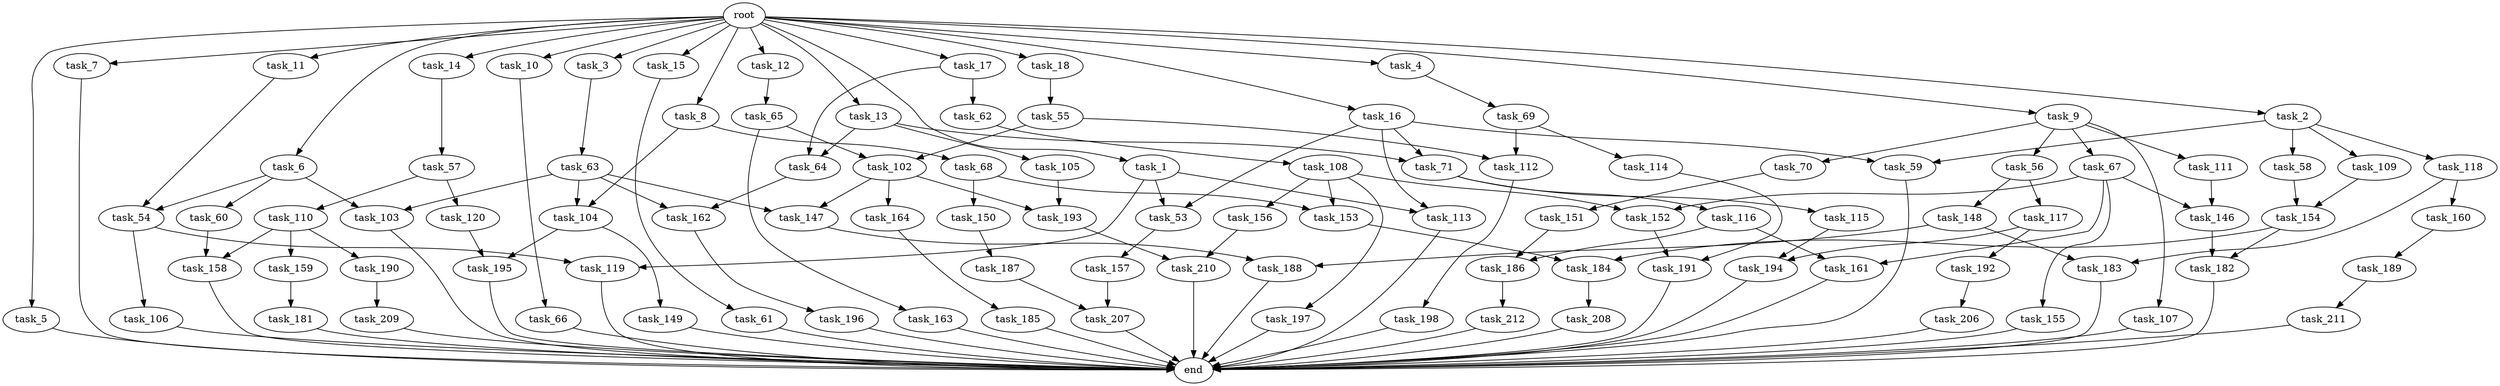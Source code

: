 digraph G {
  task_207 [size="498216206.336000"];
  task_149 [size="214748364.800000"];
  task_192 [size="309237645.312000"];
  task_16 [size="1.024000"];
  task_54 [size="292057776.128000"];
  task_57 [size="309237645.312000"];
  task_212 [size="309237645.312000"];
  task_55 [size="858993459.200000"];
  task_115 [size="137438953.472000"];
  task_158 [size="352187318.272000"];
  task_12 [size="1.024000"];
  task_190 [size="214748364.800000"];
  task_119 [size="1391569403.904000"];
  task_185 [size="695784701.952000"];
  task_102 [size="68719476.736000"];
  task_11 [size="1.024000"];
  task_113 [size="910533066.752000"];
  task_68 [size="549755813.888000"];
  task_111 [size="695784701.952000"];
  task_58 [size="214748364.800000"];
  task_117 [size="549755813.888000"];
  task_162 [size="687194767.360000"];
  task_151 [size="858993459.200000"];
  task_62 [size="420906795.008000"];
  task_14 [size="1.024000"];
  task_8 [size="1.024000"];
  task_1 [size="1.024000"];
  task_108 [size="137438953.472000"];
  task_156 [size="695784701.952000"];
  task_182 [size="687194767.360000"];
  task_6 [size="1.024000"];
  task_147 [size="214748364.800000"];
  task_5 [size="1.024000"];
  task_63 [size="137438953.472000"];
  task_191 [size="833223655.424000"];
  root [size="0.000000"];
  task_104 [size="687194767.360000"];
  task_7 [size="1.024000"];
  task_148 [size="549755813.888000"];
  task_150 [size="137438953.472000"];
  task_152 [size="773094113.280000"];
  task_106 [size="695784701.952000"];
  task_157 [size="34359738.368000"];
  task_198 [size="695784701.952000"];
  task_184 [size="687194767.360000"];
  task_155 [size="77309411.328000"];
  task_210 [size="730144440.320000"];
  task_195 [size="429496729.600000"];
  task_112 [size="455266533.376000"];
  task_209 [size="137438953.472000"];
  task_110 [size="77309411.328000"];
  task_114 [size="420906795.008000"];
  task_66 [size="214748364.800000"];
  task_4 [size="1.024000"];
  task_103 [size="214748364.800000"];
  task_159 [size="214748364.800000"];
  task_53 [size="910533066.752000"];
  task_65 [size="858993459.200000"];
  task_69 [size="77309411.328000"];
  task_208 [size="695784701.952000"];
  task_59 [size="429496729.600000"];
  task_188 [size="764504178.688000"];
  task_61 [size="137438953.472000"];
  task_154 [size="687194767.360000"];
  task_10 [size="1.024000"];
  task_13 [size="1.024000"];
  task_163 [size="34359738.368000"];
  task_186 [size="1168231104.512000"];
  task_187 [size="695784701.952000"];
  task_18 [size="1.024000"];
  task_153 [size="833223655.424000"];
  task_118 [size="214748364.800000"];
  task_64 [size="498216206.336000"];
  task_15 [size="1.024000"];
  end [size="0.000000"];
  task_164 [size="77309411.328000"];
  task_211 [size="549755813.888000"];
  task_196 [size="77309411.328000"];
  task_70 [size="695784701.952000"];
  task_160 [size="309237645.312000"];
  task_193 [size="292057776.128000"];
  task_3 [size="1.024000"];
  task_181 [size="695784701.952000"];
  task_183 [size="858993459.200000"];
  task_71 [size="292057776.128000"];
  task_197 [size="695784701.952000"];
  task_105 [size="77309411.328000"];
  task_194 [size="858993459.200000"];
  task_109 [size="214748364.800000"];
  task_60 [size="77309411.328000"];
  task_9 [size="1.024000"];
  task_120 [size="77309411.328000"];
  task_2 [size="1.024000"];
  task_67 [size="695784701.952000"];
  task_161 [size="386547056.640000"];
  task_146 [size="154618822.656000"];
  task_17 [size="1.024000"];
  task_107 [size="695784701.952000"];
  task_189 [size="137438953.472000"];
  task_116 [size="137438953.472000"];
  task_56 [size="695784701.952000"];
  task_206 [size="34359738.368000"];

  task_207 -> end [size="1.000000"];
  task_149 -> end [size="1.000000"];
  task_192 -> task_206 [size="33554432.000000"];
  task_16 -> task_71 [size="209715200.000000"];
  task_16 -> task_113 [size="209715200.000000"];
  task_16 -> task_59 [size="209715200.000000"];
  task_16 -> task_53 [size="209715200.000000"];
  task_54 -> task_119 [size="679477248.000000"];
  task_54 -> task_106 [size="679477248.000000"];
  task_57 -> task_120 [size="75497472.000000"];
  task_57 -> task_110 [size="75497472.000000"];
  task_212 -> end [size="1.000000"];
  task_55 -> task_102 [size="33554432.000000"];
  task_55 -> task_112 [size="33554432.000000"];
  task_115 -> task_194 [size="536870912.000000"];
  task_158 -> end [size="1.000000"];
  task_12 -> task_65 [size="838860800.000000"];
  task_190 -> task_209 [size="134217728.000000"];
  task_119 -> end [size="1.000000"];
  task_185 -> end [size="1.000000"];
  task_102 -> task_164 [size="75497472.000000"];
  task_102 -> task_193 [size="75497472.000000"];
  task_102 -> task_147 [size="75497472.000000"];
  task_11 -> task_54 [size="209715200.000000"];
  task_113 -> end [size="1.000000"];
  task_68 -> task_150 [size="134217728.000000"];
  task_68 -> task_153 [size="134217728.000000"];
  task_111 -> task_146 [size="75497472.000000"];
  task_58 -> task_154 [size="134217728.000000"];
  task_117 -> task_192 [size="301989888.000000"];
  task_117 -> task_194 [size="301989888.000000"];
  task_162 -> task_196 [size="75497472.000000"];
  task_151 -> task_186 [size="838860800.000000"];
  task_62 -> task_108 [size="134217728.000000"];
  task_14 -> task_57 [size="301989888.000000"];
  task_8 -> task_68 [size="536870912.000000"];
  task_8 -> task_104 [size="536870912.000000"];
  task_1 -> task_113 [size="679477248.000000"];
  task_1 -> task_119 [size="679477248.000000"];
  task_1 -> task_53 [size="679477248.000000"];
  task_108 -> task_156 [size="679477248.000000"];
  task_108 -> task_152 [size="679477248.000000"];
  task_108 -> task_197 [size="679477248.000000"];
  task_108 -> task_153 [size="679477248.000000"];
  task_156 -> task_210 [size="301989888.000000"];
  task_182 -> end [size="1.000000"];
  task_6 -> task_54 [size="75497472.000000"];
  task_6 -> task_103 [size="75497472.000000"];
  task_6 -> task_60 [size="75497472.000000"];
  task_147 -> task_188 [size="209715200.000000"];
  task_5 -> end [size="1.000000"];
  task_63 -> task_162 [size="134217728.000000"];
  task_63 -> task_103 [size="134217728.000000"];
  task_63 -> task_147 [size="134217728.000000"];
  task_63 -> task_104 [size="134217728.000000"];
  task_191 -> end [size="1.000000"];
  root -> task_2 [size="1.000000"];
  root -> task_7 [size="1.000000"];
  root -> task_5 [size="1.000000"];
  root -> task_11 [size="1.000000"];
  root -> task_10 [size="1.000000"];
  root -> task_16 [size="1.000000"];
  root -> task_4 [size="1.000000"];
  root -> task_17 [size="1.000000"];
  root -> task_3 [size="1.000000"];
  root -> task_13 [size="1.000000"];
  root -> task_18 [size="1.000000"];
  root -> task_9 [size="1.000000"];
  root -> task_6 [size="1.000000"];
  root -> task_14 [size="1.000000"];
  root -> task_8 [size="1.000000"];
  root -> task_12 [size="1.000000"];
  root -> task_15 [size="1.000000"];
  root -> task_1 [size="1.000000"];
  task_104 -> task_149 [size="209715200.000000"];
  task_104 -> task_195 [size="209715200.000000"];
  task_7 -> end [size="1.000000"];
  task_148 -> task_188 [size="536870912.000000"];
  task_148 -> task_183 [size="536870912.000000"];
  task_150 -> task_187 [size="679477248.000000"];
  task_152 -> task_191 [size="679477248.000000"];
  task_106 -> end [size="1.000000"];
  task_157 -> task_207 [size="411041792.000000"];
  task_198 -> end [size="1.000000"];
  task_184 -> task_208 [size="679477248.000000"];
  task_155 -> end [size="1.000000"];
  task_210 -> end [size="1.000000"];
  task_195 -> end [size="1.000000"];
  task_112 -> task_198 [size="679477248.000000"];
  task_209 -> end [size="1.000000"];
  task_110 -> task_159 [size="209715200.000000"];
  task_110 -> task_158 [size="209715200.000000"];
  task_110 -> task_190 [size="209715200.000000"];
  task_114 -> task_191 [size="134217728.000000"];
  task_66 -> end [size="1.000000"];
  task_4 -> task_69 [size="75497472.000000"];
  task_103 -> end [size="1.000000"];
  task_159 -> task_181 [size="679477248.000000"];
  task_53 -> task_157 [size="33554432.000000"];
  task_65 -> task_163 [size="33554432.000000"];
  task_65 -> task_102 [size="33554432.000000"];
  task_69 -> task_114 [size="411041792.000000"];
  task_69 -> task_112 [size="411041792.000000"];
  task_208 -> end [size="1.000000"];
  task_59 -> end [size="1.000000"];
  task_188 -> end [size="1.000000"];
  task_61 -> end [size="1.000000"];
  task_154 -> task_182 [size="134217728.000000"];
  task_154 -> task_184 [size="134217728.000000"];
  task_10 -> task_66 [size="209715200.000000"];
  task_13 -> task_71 [size="75497472.000000"];
  task_13 -> task_64 [size="75497472.000000"];
  task_13 -> task_105 [size="75497472.000000"];
  task_163 -> end [size="1.000000"];
  task_186 -> task_212 [size="301989888.000000"];
  task_187 -> task_207 [size="75497472.000000"];
  task_18 -> task_55 [size="838860800.000000"];
  task_153 -> task_184 [size="536870912.000000"];
  task_118 -> task_160 [size="301989888.000000"];
  task_118 -> task_183 [size="301989888.000000"];
  task_64 -> task_162 [size="536870912.000000"];
  task_15 -> task_61 [size="134217728.000000"];
  task_164 -> task_185 [size="679477248.000000"];
  task_211 -> end [size="1.000000"];
  task_196 -> end [size="1.000000"];
  task_70 -> task_151 [size="838860800.000000"];
  task_160 -> task_189 [size="134217728.000000"];
  task_193 -> task_210 [size="411041792.000000"];
  task_3 -> task_63 [size="134217728.000000"];
  task_181 -> end [size="1.000000"];
  task_183 -> end [size="1.000000"];
  task_71 -> task_116 [size="134217728.000000"];
  task_71 -> task_115 [size="134217728.000000"];
  task_197 -> end [size="1.000000"];
  task_105 -> task_193 [size="209715200.000000"];
  task_194 -> end [size="1.000000"];
  task_109 -> task_154 [size="536870912.000000"];
  task_60 -> task_158 [size="134217728.000000"];
  task_9 -> task_70 [size="679477248.000000"];
  task_9 -> task_111 [size="679477248.000000"];
  task_9 -> task_67 [size="679477248.000000"];
  task_9 -> task_56 [size="679477248.000000"];
  task_9 -> task_107 [size="679477248.000000"];
  task_120 -> task_195 [size="209715200.000000"];
  task_2 -> task_58 [size="209715200.000000"];
  task_2 -> task_118 [size="209715200.000000"];
  task_2 -> task_59 [size="209715200.000000"];
  task_2 -> task_109 [size="209715200.000000"];
  task_67 -> task_152 [size="75497472.000000"];
  task_67 -> task_146 [size="75497472.000000"];
  task_67 -> task_155 [size="75497472.000000"];
  task_67 -> task_161 [size="75497472.000000"];
  task_161 -> end [size="1.000000"];
  task_146 -> task_182 [size="536870912.000000"];
  task_17 -> task_62 [size="411041792.000000"];
  task_17 -> task_64 [size="411041792.000000"];
  task_107 -> end [size="1.000000"];
  task_189 -> task_211 [size="536870912.000000"];
  task_116 -> task_161 [size="301989888.000000"];
  task_116 -> task_186 [size="301989888.000000"];
  task_56 -> task_148 [size="536870912.000000"];
  task_56 -> task_117 [size="536870912.000000"];
  task_206 -> end [size="1.000000"];
}
